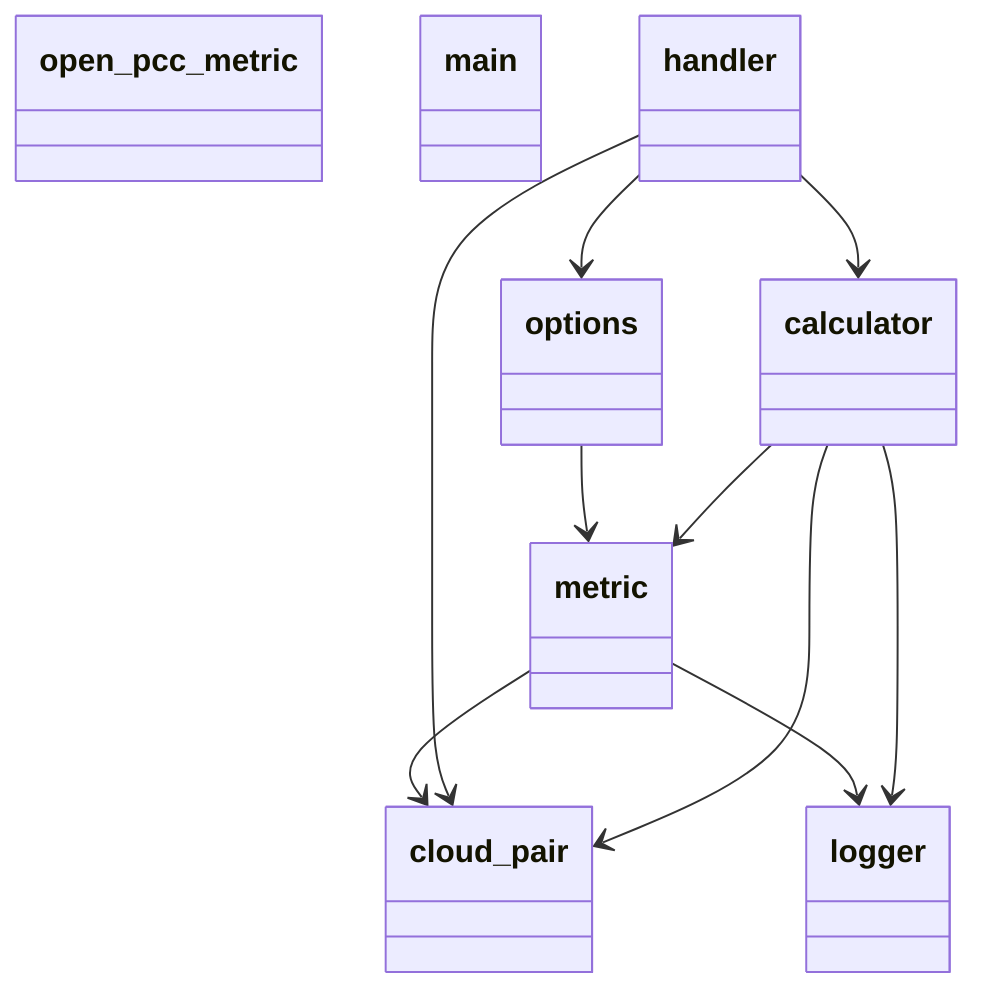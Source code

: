 classDiagram
  class open_pcc_metric {
  }
  class __main__ {
  }
  class calculator {
  }
  class cloud_pair {
  }
  class handler {
  }
  class logger {
  }
  class metric {
  }
  class options {
  }
  calculator --> cloud_pair
  calculator --> logger
  calculator --> metric
  handler --> calculator
  handler --> cloud_pair
  handler --> options
  metric --> cloud_pair
  metric --> logger
  options --> metric